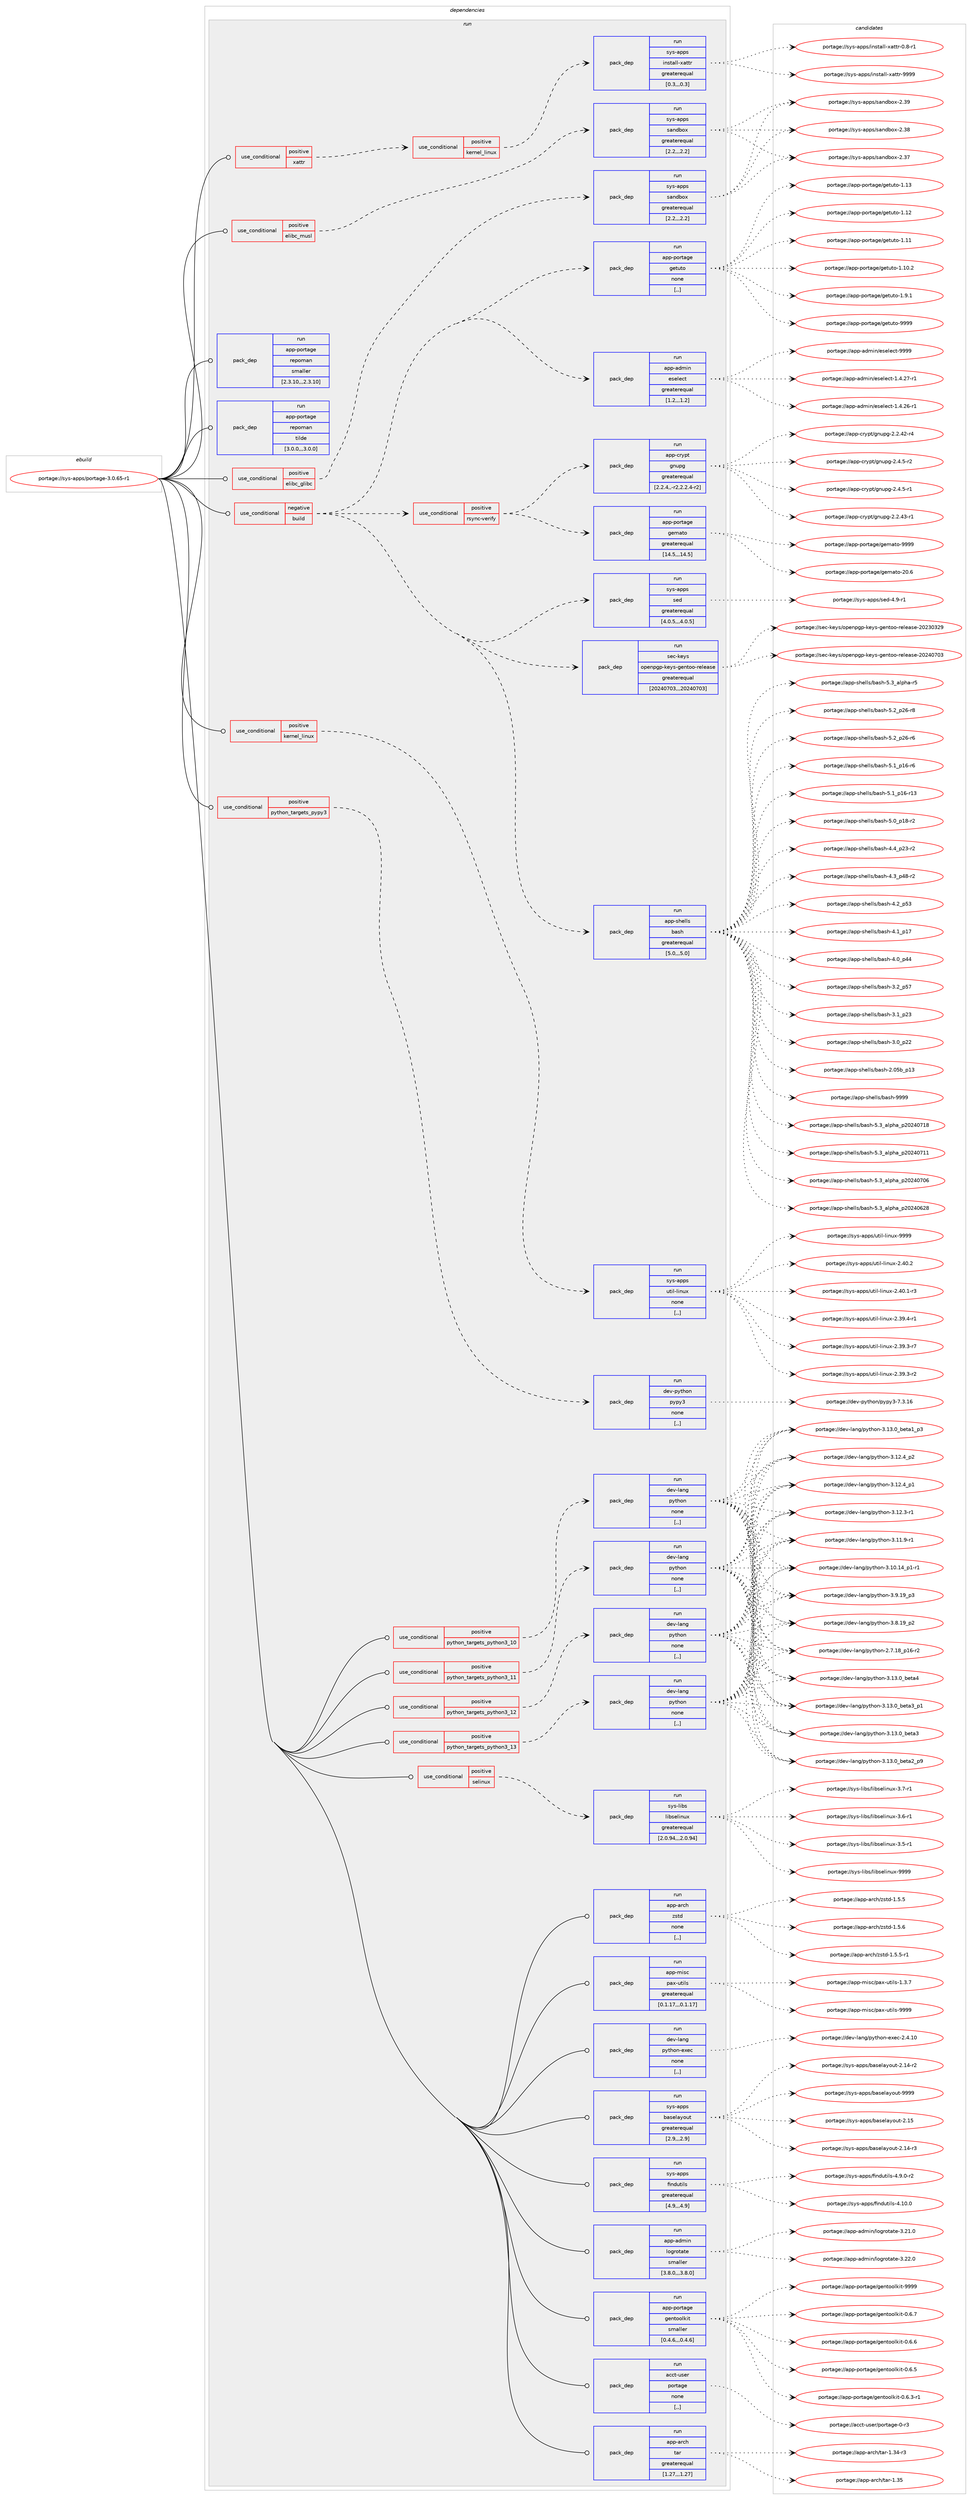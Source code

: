 digraph prolog {

# *************
# Graph options
# *************

newrank=true;
concentrate=true;
compound=true;
graph [rankdir=LR,fontname=Helvetica,fontsize=10,ranksep=1.5];#, ranksep=2.5, nodesep=0.2];
edge  [arrowhead=vee];
node  [fontname=Helvetica,fontsize=10];

# **********
# The ebuild
# **********

subgraph cluster_leftcol {
color=gray;
label=<<i>ebuild</i>>;
id [label="portage://sys-apps/portage-3.0.65-r1", color=red, width=4, href="../sys-apps/portage-3.0.65-r1.svg"];
}

# ****************
# The dependencies
# ****************

subgraph cluster_midcol {
color=gray;
label=<<i>dependencies</i>>;
subgraph cluster_compile {
fillcolor="#eeeeee";
style=filled;
label=<<i>compile</i>>;
}
subgraph cluster_compileandrun {
fillcolor="#eeeeee";
style=filled;
label=<<i>compile and run</i>>;
}
subgraph cluster_run {
fillcolor="#eeeeee";
style=filled;
label=<<i>run</i>>;
subgraph cond111971 {
dependency423068 [label=<<TABLE BORDER="0" CELLBORDER="1" CELLSPACING="0" CELLPADDING="4"><TR><TD ROWSPAN="3" CELLPADDING="10">use_conditional</TD></TR><TR><TD>negative</TD></TR><TR><TD>build</TD></TR></TABLE>>, shape=none, color=red];
subgraph pack308165 {
dependency423069 [label=<<TABLE BORDER="0" CELLBORDER="1" CELLSPACING="0" CELLPADDING="4" WIDTH="220"><TR><TD ROWSPAN="6" CELLPADDING="30">pack_dep</TD></TR><TR><TD WIDTH="110">run</TD></TR><TR><TD>app-admin</TD></TR><TR><TD>eselect</TD></TR><TR><TD>greaterequal</TD></TR><TR><TD>[1.2,,,1.2]</TD></TR></TABLE>>, shape=none, color=blue];
}
dependency423068:e -> dependency423069:w [weight=20,style="dashed",arrowhead="vee"];
subgraph pack308166 {
dependency423070 [label=<<TABLE BORDER="0" CELLBORDER="1" CELLSPACING="0" CELLPADDING="4" WIDTH="220"><TR><TD ROWSPAN="6" CELLPADDING="30">pack_dep</TD></TR><TR><TD WIDTH="110">run</TD></TR><TR><TD>app-portage</TD></TR><TR><TD>getuto</TD></TR><TR><TD>none</TD></TR><TR><TD>[,,]</TD></TR></TABLE>>, shape=none, color=blue];
}
dependency423068:e -> dependency423070:w [weight=20,style="dashed",arrowhead="vee"];
subgraph pack308167 {
dependency423071 [label=<<TABLE BORDER="0" CELLBORDER="1" CELLSPACING="0" CELLPADDING="4" WIDTH="220"><TR><TD ROWSPAN="6" CELLPADDING="30">pack_dep</TD></TR><TR><TD WIDTH="110">run</TD></TR><TR><TD>app-shells</TD></TR><TR><TD>bash</TD></TR><TR><TD>greaterequal</TD></TR><TR><TD>[5.0,,,5.0]</TD></TR></TABLE>>, shape=none, color=blue];
}
dependency423068:e -> dependency423071:w [weight=20,style="dashed",arrowhead="vee"];
subgraph pack308168 {
dependency423072 [label=<<TABLE BORDER="0" CELLBORDER="1" CELLSPACING="0" CELLPADDING="4" WIDTH="220"><TR><TD ROWSPAN="6" CELLPADDING="30">pack_dep</TD></TR><TR><TD WIDTH="110">run</TD></TR><TR><TD>sec-keys</TD></TR><TR><TD>openpgp-keys-gentoo-release</TD></TR><TR><TD>greaterequal</TD></TR><TR><TD>[20240703,,,20240703]</TD></TR></TABLE>>, shape=none, color=blue];
}
dependency423068:e -> dependency423072:w [weight=20,style="dashed",arrowhead="vee"];
subgraph pack308169 {
dependency423073 [label=<<TABLE BORDER="0" CELLBORDER="1" CELLSPACING="0" CELLPADDING="4" WIDTH="220"><TR><TD ROWSPAN="6" CELLPADDING="30">pack_dep</TD></TR><TR><TD WIDTH="110">run</TD></TR><TR><TD>sys-apps</TD></TR><TR><TD>sed</TD></TR><TR><TD>greaterequal</TD></TR><TR><TD>[4.0.5,,,4.0.5]</TD></TR></TABLE>>, shape=none, color=blue];
}
dependency423068:e -> dependency423073:w [weight=20,style="dashed",arrowhead="vee"];
subgraph cond111972 {
dependency423074 [label=<<TABLE BORDER="0" CELLBORDER="1" CELLSPACING="0" CELLPADDING="4"><TR><TD ROWSPAN="3" CELLPADDING="10">use_conditional</TD></TR><TR><TD>positive</TD></TR><TR><TD>rsync-verify</TD></TR></TABLE>>, shape=none, color=red];
subgraph pack308170 {
dependency423075 [label=<<TABLE BORDER="0" CELLBORDER="1" CELLSPACING="0" CELLPADDING="4" WIDTH="220"><TR><TD ROWSPAN="6" CELLPADDING="30">pack_dep</TD></TR><TR><TD WIDTH="110">run</TD></TR><TR><TD>app-crypt</TD></TR><TR><TD>gnupg</TD></TR><TR><TD>greaterequal</TD></TR><TR><TD>[2.2.4,,-r2,2.2.4-r2]</TD></TR></TABLE>>, shape=none, color=blue];
}
dependency423074:e -> dependency423075:w [weight=20,style="dashed",arrowhead="vee"];
subgraph pack308171 {
dependency423076 [label=<<TABLE BORDER="0" CELLBORDER="1" CELLSPACING="0" CELLPADDING="4" WIDTH="220"><TR><TD ROWSPAN="6" CELLPADDING="30">pack_dep</TD></TR><TR><TD WIDTH="110">run</TD></TR><TR><TD>app-portage</TD></TR><TR><TD>gemato</TD></TR><TR><TD>greaterequal</TD></TR><TR><TD>[14.5,,,14.5]</TD></TR></TABLE>>, shape=none, color=blue];
}
dependency423074:e -> dependency423076:w [weight=20,style="dashed",arrowhead="vee"];
}
dependency423068:e -> dependency423074:w [weight=20,style="dashed",arrowhead="vee"];
}
id:e -> dependency423068:w [weight=20,style="solid",arrowhead="odot"];
subgraph cond111973 {
dependency423077 [label=<<TABLE BORDER="0" CELLBORDER="1" CELLSPACING="0" CELLPADDING="4"><TR><TD ROWSPAN="3" CELLPADDING="10">use_conditional</TD></TR><TR><TD>positive</TD></TR><TR><TD>elibc_glibc</TD></TR></TABLE>>, shape=none, color=red];
subgraph pack308172 {
dependency423078 [label=<<TABLE BORDER="0" CELLBORDER="1" CELLSPACING="0" CELLPADDING="4" WIDTH="220"><TR><TD ROWSPAN="6" CELLPADDING="30">pack_dep</TD></TR><TR><TD WIDTH="110">run</TD></TR><TR><TD>sys-apps</TD></TR><TR><TD>sandbox</TD></TR><TR><TD>greaterequal</TD></TR><TR><TD>[2.2,,,2.2]</TD></TR></TABLE>>, shape=none, color=blue];
}
dependency423077:e -> dependency423078:w [weight=20,style="dashed",arrowhead="vee"];
}
id:e -> dependency423077:w [weight=20,style="solid",arrowhead="odot"];
subgraph cond111974 {
dependency423079 [label=<<TABLE BORDER="0" CELLBORDER="1" CELLSPACING="0" CELLPADDING="4"><TR><TD ROWSPAN="3" CELLPADDING="10">use_conditional</TD></TR><TR><TD>positive</TD></TR><TR><TD>elibc_musl</TD></TR></TABLE>>, shape=none, color=red];
subgraph pack308173 {
dependency423080 [label=<<TABLE BORDER="0" CELLBORDER="1" CELLSPACING="0" CELLPADDING="4" WIDTH="220"><TR><TD ROWSPAN="6" CELLPADDING="30">pack_dep</TD></TR><TR><TD WIDTH="110">run</TD></TR><TR><TD>sys-apps</TD></TR><TR><TD>sandbox</TD></TR><TR><TD>greaterequal</TD></TR><TR><TD>[2.2,,,2.2]</TD></TR></TABLE>>, shape=none, color=blue];
}
dependency423079:e -> dependency423080:w [weight=20,style="dashed",arrowhead="vee"];
}
id:e -> dependency423079:w [weight=20,style="solid",arrowhead="odot"];
subgraph cond111975 {
dependency423081 [label=<<TABLE BORDER="0" CELLBORDER="1" CELLSPACING="0" CELLPADDING="4"><TR><TD ROWSPAN="3" CELLPADDING="10">use_conditional</TD></TR><TR><TD>positive</TD></TR><TR><TD>kernel_linux</TD></TR></TABLE>>, shape=none, color=red];
subgraph pack308174 {
dependency423082 [label=<<TABLE BORDER="0" CELLBORDER="1" CELLSPACING="0" CELLPADDING="4" WIDTH="220"><TR><TD ROWSPAN="6" CELLPADDING="30">pack_dep</TD></TR><TR><TD WIDTH="110">run</TD></TR><TR><TD>sys-apps</TD></TR><TR><TD>util-linux</TD></TR><TR><TD>none</TD></TR><TR><TD>[,,]</TD></TR></TABLE>>, shape=none, color=blue];
}
dependency423081:e -> dependency423082:w [weight=20,style="dashed",arrowhead="vee"];
}
id:e -> dependency423081:w [weight=20,style="solid",arrowhead="odot"];
subgraph cond111976 {
dependency423083 [label=<<TABLE BORDER="0" CELLBORDER="1" CELLSPACING="0" CELLPADDING="4"><TR><TD ROWSPAN="3" CELLPADDING="10">use_conditional</TD></TR><TR><TD>positive</TD></TR><TR><TD>python_targets_pypy3</TD></TR></TABLE>>, shape=none, color=red];
subgraph pack308175 {
dependency423084 [label=<<TABLE BORDER="0" CELLBORDER="1" CELLSPACING="0" CELLPADDING="4" WIDTH="220"><TR><TD ROWSPAN="6" CELLPADDING="30">pack_dep</TD></TR><TR><TD WIDTH="110">run</TD></TR><TR><TD>dev-python</TD></TR><TR><TD>pypy3</TD></TR><TR><TD>none</TD></TR><TR><TD>[,,]</TD></TR></TABLE>>, shape=none, color=blue];
}
dependency423083:e -> dependency423084:w [weight=20,style="dashed",arrowhead="vee"];
}
id:e -> dependency423083:w [weight=20,style="solid",arrowhead="odot"];
subgraph cond111977 {
dependency423085 [label=<<TABLE BORDER="0" CELLBORDER="1" CELLSPACING="0" CELLPADDING="4"><TR><TD ROWSPAN="3" CELLPADDING="10">use_conditional</TD></TR><TR><TD>positive</TD></TR><TR><TD>python_targets_python3_10</TD></TR></TABLE>>, shape=none, color=red];
subgraph pack308176 {
dependency423086 [label=<<TABLE BORDER="0" CELLBORDER="1" CELLSPACING="0" CELLPADDING="4" WIDTH="220"><TR><TD ROWSPAN="6" CELLPADDING="30">pack_dep</TD></TR><TR><TD WIDTH="110">run</TD></TR><TR><TD>dev-lang</TD></TR><TR><TD>python</TD></TR><TR><TD>none</TD></TR><TR><TD>[,,]</TD></TR></TABLE>>, shape=none, color=blue];
}
dependency423085:e -> dependency423086:w [weight=20,style="dashed",arrowhead="vee"];
}
id:e -> dependency423085:w [weight=20,style="solid",arrowhead="odot"];
subgraph cond111978 {
dependency423087 [label=<<TABLE BORDER="0" CELLBORDER="1" CELLSPACING="0" CELLPADDING="4"><TR><TD ROWSPAN="3" CELLPADDING="10">use_conditional</TD></TR><TR><TD>positive</TD></TR><TR><TD>python_targets_python3_11</TD></TR></TABLE>>, shape=none, color=red];
subgraph pack308177 {
dependency423088 [label=<<TABLE BORDER="0" CELLBORDER="1" CELLSPACING="0" CELLPADDING="4" WIDTH="220"><TR><TD ROWSPAN="6" CELLPADDING="30">pack_dep</TD></TR><TR><TD WIDTH="110">run</TD></TR><TR><TD>dev-lang</TD></TR><TR><TD>python</TD></TR><TR><TD>none</TD></TR><TR><TD>[,,]</TD></TR></TABLE>>, shape=none, color=blue];
}
dependency423087:e -> dependency423088:w [weight=20,style="dashed",arrowhead="vee"];
}
id:e -> dependency423087:w [weight=20,style="solid",arrowhead="odot"];
subgraph cond111979 {
dependency423089 [label=<<TABLE BORDER="0" CELLBORDER="1" CELLSPACING="0" CELLPADDING="4"><TR><TD ROWSPAN="3" CELLPADDING="10">use_conditional</TD></TR><TR><TD>positive</TD></TR><TR><TD>python_targets_python3_12</TD></TR></TABLE>>, shape=none, color=red];
subgraph pack308178 {
dependency423090 [label=<<TABLE BORDER="0" CELLBORDER="1" CELLSPACING="0" CELLPADDING="4" WIDTH="220"><TR><TD ROWSPAN="6" CELLPADDING="30">pack_dep</TD></TR><TR><TD WIDTH="110">run</TD></TR><TR><TD>dev-lang</TD></TR><TR><TD>python</TD></TR><TR><TD>none</TD></TR><TR><TD>[,,]</TD></TR></TABLE>>, shape=none, color=blue];
}
dependency423089:e -> dependency423090:w [weight=20,style="dashed",arrowhead="vee"];
}
id:e -> dependency423089:w [weight=20,style="solid",arrowhead="odot"];
subgraph cond111980 {
dependency423091 [label=<<TABLE BORDER="0" CELLBORDER="1" CELLSPACING="0" CELLPADDING="4"><TR><TD ROWSPAN="3" CELLPADDING="10">use_conditional</TD></TR><TR><TD>positive</TD></TR><TR><TD>python_targets_python3_13</TD></TR></TABLE>>, shape=none, color=red];
subgraph pack308179 {
dependency423092 [label=<<TABLE BORDER="0" CELLBORDER="1" CELLSPACING="0" CELLPADDING="4" WIDTH="220"><TR><TD ROWSPAN="6" CELLPADDING="30">pack_dep</TD></TR><TR><TD WIDTH="110">run</TD></TR><TR><TD>dev-lang</TD></TR><TR><TD>python</TD></TR><TR><TD>none</TD></TR><TR><TD>[,,]</TD></TR></TABLE>>, shape=none, color=blue];
}
dependency423091:e -> dependency423092:w [weight=20,style="dashed",arrowhead="vee"];
}
id:e -> dependency423091:w [weight=20,style="solid",arrowhead="odot"];
subgraph cond111981 {
dependency423093 [label=<<TABLE BORDER="0" CELLBORDER="1" CELLSPACING="0" CELLPADDING="4"><TR><TD ROWSPAN="3" CELLPADDING="10">use_conditional</TD></TR><TR><TD>positive</TD></TR><TR><TD>selinux</TD></TR></TABLE>>, shape=none, color=red];
subgraph pack308180 {
dependency423094 [label=<<TABLE BORDER="0" CELLBORDER="1" CELLSPACING="0" CELLPADDING="4" WIDTH="220"><TR><TD ROWSPAN="6" CELLPADDING="30">pack_dep</TD></TR><TR><TD WIDTH="110">run</TD></TR><TR><TD>sys-libs</TD></TR><TR><TD>libselinux</TD></TR><TR><TD>greaterequal</TD></TR><TR><TD>[2.0.94,,,2.0.94]</TD></TR></TABLE>>, shape=none, color=blue];
}
dependency423093:e -> dependency423094:w [weight=20,style="dashed",arrowhead="vee"];
}
id:e -> dependency423093:w [weight=20,style="solid",arrowhead="odot"];
subgraph cond111982 {
dependency423095 [label=<<TABLE BORDER="0" CELLBORDER="1" CELLSPACING="0" CELLPADDING="4"><TR><TD ROWSPAN="3" CELLPADDING="10">use_conditional</TD></TR><TR><TD>positive</TD></TR><TR><TD>xattr</TD></TR></TABLE>>, shape=none, color=red];
subgraph cond111983 {
dependency423096 [label=<<TABLE BORDER="0" CELLBORDER="1" CELLSPACING="0" CELLPADDING="4"><TR><TD ROWSPAN="3" CELLPADDING="10">use_conditional</TD></TR><TR><TD>positive</TD></TR><TR><TD>kernel_linux</TD></TR></TABLE>>, shape=none, color=red];
subgraph pack308181 {
dependency423097 [label=<<TABLE BORDER="0" CELLBORDER="1" CELLSPACING="0" CELLPADDING="4" WIDTH="220"><TR><TD ROWSPAN="6" CELLPADDING="30">pack_dep</TD></TR><TR><TD WIDTH="110">run</TD></TR><TR><TD>sys-apps</TD></TR><TR><TD>install-xattr</TD></TR><TR><TD>greaterequal</TD></TR><TR><TD>[0.3,,,0.3]</TD></TR></TABLE>>, shape=none, color=blue];
}
dependency423096:e -> dependency423097:w [weight=20,style="dashed",arrowhead="vee"];
}
dependency423095:e -> dependency423096:w [weight=20,style="dashed",arrowhead="vee"];
}
id:e -> dependency423095:w [weight=20,style="solid",arrowhead="odot"];
subgraph pack308182 {
dependency423098 [label=<<TABLE BORDER="0" CELLBORDER="1" CELLSPACING="0" CELLPADDING="4" WIDTH="220"><TR><TD ROWSPAN="6" CELLPADDING="30">pack_dep</TD></TR><TR><TD WIDTH="110">run</TD></TR><TR><TD>acct-user</TD></TR><TR><TD>portage</TD></TR><TR><TD>none</TD></TR><TR><TD>[,,]</TD></TR></TABLE>>, shape=none, color=blue];
}
id:e -> dependency423098:w [weight=20,style="solid",arrowhead="odot"];
subgraph pack308183 {
dependency423099 [label=<<TABLE BORDER="0" CELLBORDER="1" CELLSPACING="0" CELLPADDING="4" WIDTH="220"><TR><TD ROWSPAN="6" CELLPADDING="30">pack_dep</TD></TR><TR><TD WIDTH="110">run</TD></TR><TR><TD>app-arch</TD></TR><TR><TD>tar</TD></TR><TR><TD>greaterequal</TD></TR><TR><TD>[1.27,,,1.27]</TD></TR></TABLE>>, shape=none, color=blue];
}
id:e -> dependency423099:w [weight=20,style="solid",arrowhead="odot"];
subgraph pack308184 {
dependency423100 [label=<<TABLE BORDER="0" CELLBORDER="1" CELLSPACING="0" CELLPADDING="4" WIDTH="220"><TR><TD ROWSPAN="6" CELLPADDING="30">pack_dep</TD></TR><TR><TD WIDTH="110">run</TD></TR><TR><TD>app-arch</TD></TR><TR><TD>zstd</TD></TR><TR><TD>none</TD></TR><TR><TD>[,,]</TD></TR></TABLE>>, shape=none, color=blue];
}
id:e -> dependency423100:w [weight=20,style="solid",arrowhead="odot"];
subgraph pack308185 {
dependency423101 [label=<<TABLE BORDER="0" CELLBORDER="1" CELLSPACING="0" CELLPADDING="4" WIDTH="220"><TR><TD ROWSPAN="6" CELLPADDING="30">pack_dep</TD></TR><TR><TD WIDTH="110">run</TD></TR><TR><TD>app-misc</TD></TR><TR><TD>pax-utils</TD></TR><TR><TD>greaterequal</TD></TR><TR><TD>[0.1.17,,,0.1.17]</TD></TR></TABLE>>, shape=none, color=blue];
}
id:e -> dependency423101:w [weight=20,style="solid",arrowhead="odot"];
subgraph pack308186 {
dependency423102 [label=<<TABLE BORDER="0" CELLBORDER="1" CELLSPACING="0" CELLPADDING="4" WIDTH="220"><TR><TD ROWSPAN="6" CELLPADDING="30">pack_dep</TD></TR><TR><TD WIDTH="110">run</TD></TR><TR><TD>dev-lang</TD></TR><TR><TD>python-exec</TD></TR><TR><TD>none</TD></TR><TR><TD>[,,]</TD></TR></TABLE>>, shape=none, color=blue];
}
id:e -> dependency423102:w [weight=20,style="solid",arrowhead="odot"];
subgraph pack308187 {
dependency423103 [label=<<TABLE BORDER="0" CELLBORDER="1" CELLSPACING="0" CELLPADDING="4" WIDTH="220"><TR><TD ROWSPAN="6" CELLPADDING="30">pack_dep</TD></TR><TR><TD WIDTH="110">run</TD></TR><TR><TD>sys-apps</TD></TR><TR><TD>baselayout</TD></TR><TR><TD>greaterequal</TD></TR><TR><TD>[2.9,,,2.9]</TD></TR></TABLE>>, shape=none, color=blue];
}
id:e -> dependency423103:w [weight=20,style="solid",arrowhead="odot"];
subgraph pack308188 {
dependency423104 [label=<<TABLE BORDER="0" CELLBORDER="1" CELLSPACING="0" CELLPADDING="4" WIDTH="220"><TR><TD ROWSPAN="6" CELLPADDING="30">pack_dep</TD></TR><TR><TD WIDTH="110">run</TD></TR><TR><TD>sys-apps</TD></TR><TR><TD>findutils</TD></TR><TR><TD>greaterequal</TD></TR><TR><TD>[4.9,,,4.9]</TD></TR></TABLE>>, shape=none, color=blue];
}
id:e -> dependency423104:w [weight=20,style="solid",arrowhead="odot"];
subgraph pack308189 {
dependency423105 [label=<<TABLE BORDER="0" CELLBORDER="1" CELLSPACING="0" CELLPADDING="4" WIDTH="220"><TR><TD ROWSPAN="6" CELLPADDING="30">pack_dep</TD></TR><TR><TD WIDTH="110">run</TD></TR><TR><TD>app-admin</TD></TR><TR><TD>logrotate</TD></TR><TR><TD>smaller</TD></TR><TR><TD>[3.8.0,,,3.8.0]</TD></TR></TABLE>>, shape=none, color=blue];
}
id:e -> dependency423105:w [weight=20,style="solid",arrowhead="odot"];
subgraph pack308190 {
dependency423106 [label=<<TABLE BORDER="0" CELLBORDER="1" CELLSPACING="0" CELLPADDING="4" WIDTH="220"><TR><TD ROWSPAN="6" CELLPADDING="30">pack_dep</TD></TR><TR><TD WIDTH="110">run</TD></TR><TR><TD>app-portage</TD></TR><TR><TD>gentoolkit</TD></TR><TR><TD>smaller</TD></TR><TR><TD>[0.4.6,,,0.4.6]</TD></TR></TABLE>>, shape=none, color=blue];
}
id:e -> dependency423106:w [weight=20,style="solid",arrowhead="odot"];
subgraph pack308191 {
dependency423107 [label=<<TABLE BORDER="0" CELLBORDER="1" CELLSPACING="0" CELLPADDING="4" WIDTH="220"><TR><TD ROWSPAN="6" CELLPADDING="30">pack_dep</TD></TR><TR><TD WIDTH="110">run</TD></TR><TR><TD>app-portage</TD></TR><TR><TD>repoman</TD></TR><TR><TD>smaller</TD></TR><TR><TD>[2.3.10,,,2.3.10]</TD></TR></TABLE>>, shape=none, color=blue];
}
id:e -> dependency423107:w [weight=20,style="solid",arrowhead="odot"];
subgraph pack308192 {
dependency423108 [label=<<TABLE BORDER="0" CELLBORDER="1" CELLSPACING="0" CELLPADDING="4" WIDTH="220"><TR><TD ROWSPAN="6" CELLPADDING="30">pack_dep</TD></TR><TR><TD WIDTH="110">run</TD></TR><TR><TD>app-portage</TD></TR><TR><TD>repoman</TD></TR><TR><TD>tilde</TD></TR><TR><TD>[3.0.0,,,3.0.0]</TD></TR></TABLE>>, shape=none, color=blue];
}
id:e -> dependency423108:w [weight=20,style="solid",arrowhead="odot"];
}
}

# **************
# The candidates
# **************

subgraph cluster_choices {
rank=same;
color=gray;
label=<<i>candidates</i>>;

subgraph choice308165 {
color=black;
nodesep=1;
choice97112112459710010910511047101115101108101991164557575757 [label="portage://app-admin/eselect-9999", color=red, width=4,href="../app-admin/eselect-9999.svg"];
choice9711211245971001091051104710111510110810199116454946524650554511449 [label="portage://app-admin/eselect-1.4.27-r1", color=red, width=4,href="../app-admin/eselect-1.4.27-r1.svg"];
choice9711211245971001091051104710111510110810199116454946524650544511449 [label="portage://app-admin/eselect-1.4.26-r1", color=red, width=4,href="../app-admin/eselect-1.4.26-r1.svg"];
dependency423069:e -> choice97112112459710010910511047101115101108101991164557575757:w [style=dotted,weight="100"];
dependency423069:e -> choice9711211245971001091051104710111510110810199116454946524650554511449:w [style=dotted,weight="100"];
dependency423069:e -> choice9711211245971001091051104710111510110810199116454946524650544511449:w [style=dotted,weight="100"];
}
subgraph choice308166 {
color=black;
nodesep=1;
choice971121124511211111411697103101471031011161171161114557575757 [label="portage://app-portage/getuto-9999", color=red, width=4,href="../app-portage/getuto-9999.svg"];
choice971121124511211111411697103101471031011161171161114549464951 [label="portage://app-portage/getuto-1.13", color=red, width=4,href="../app-portage/getuto-1.13.svg"];
choice971121124511211111411697103101471031011161171161114549464950 [label="portage://app-portage/getuto-1.12", color=red, width=4,href="../app-portage/getuto-1.12.svg"];
choice971121124511211111411697103101471031011161171161114549464949 [label="portage://app-portage/getuto-1.11", color=red, width=4,href="../app-portage/getuto-1.11.svg"];
choice9711211245112111114116971031014710310111611711611145494649484650 [label="portage://app-portage/getuto-1.10.2", color=red, width=4,href="../app-portage/getuto-1.10.2.svg"];
choice97112112451121111141169710310147103101116117116111454946574649 [label="portage://app-portage/getuto-1.9.1", color=red, width=4,href="../app-portage/getuto-1.9.1.svg"];
dependency423070:e -> choice971121124511211111411697103101471031011161171161114557575757:w [style=dotted,weight="100"];
dependency423070:e -> choice971121124511211111411697103101471031011161171161114549464951:w [style=dotted,weight="100"];
dependency423070:e -> choice971121124511211111411697103101471031011161171161114549464950:w [style=dotted,weight="100"];
dependency423070:e -> choice971121124511211111411697103101471031011161171161114549464949:w [style=dotted,weight="100"];
dependency423070:e -> choice9711211245112111114116971031014710310111611711611145494649484650:w [style=dotted,weight="100"];
dependency423070:e -> choice97112112451121111141169710310147103101116117116111454946574649:w [style=dotted,weight="100"];
}
subgraph choice308167 {
color=black;
nodesep=1;
choice97112112451151041011081081154798971151044557575757 [label="portage://app-shells/bash-9999", color=red, width=4,href="../app-shells/bash-9999.svg"];
choice971121124511510410110810811547989711510445534651959710811210497951125048505248554956 [label="portage://app-shells/bash-5.3_alpha_p20240718", color=red, width=4,href="../app-shells/bash-5.3_alpha_p20240718.svg"];
choice971121124511510410110810811547989711510445534651959710811210497951125048505248554949 [label="portage://app-shells/bash-5.3_alpha_p20240711", color=red, width=4,href="../app-shells/bash-5.3_alpha_p20240711.svg"];
choice971121124511510410110810811547989711510445534651959710811210497951125048505248554854 [label="portage://app-shells/bash-5.3_alpha_p20240706", color=red, width=4,href="../app-shells/bash-5.3_alpha_p20240706.svg"];
choice971121124511510410110810811547989711510445534651959710811210497951125048505248545056 [label="portage://app-shells/bash-5.3_alpha_p20240628", color=red, width=4,href="../app-shells/bash-5.3_alpha_p20240628.svg"];
choice9711211245115104101108108115479897115104455346519597108112104974511453 [label="portage://app-shells/bash-5.3_alpha-r5", color=red, width=4,href="../app-shells/bash-5.3_alpha-r5.svg"];
choice9711211245115104101108108115479897115104455346509511250544511456 [label="portage://app-shells/bash-5.2_p26-r8", color=red, width=4,href="../app-shells/bash-5.2_p26-r8.svg"];
choice9711211245115104101108108115479897115104455346509511250544511454 [label="portage://app-shells/bash-5.2_p26-r6", color=red, width=4,href="../app-shells/bash-5.2_p26-r6.svg"];
choice9711211245115104101108108115479897115104455346499511249544511454 [label="portage://app-shells/bash-5.1_p16-r6", color=red, width=4,href="../app-shells/bash-5.1_p16-r6.svg"];
choice971121124511510410110810811547989711510445534649951124954451144951 [label="portage://app-shells/bash-5.1_p16-r13", color=red, width=4,href="../app-shells/bash-5.1_p16-r13.svg"];
choice9711211245115104101108108115479897115104455346489511249564511450 [label="portage://app-shells/bash-5.0_p18-r2", color=red, width=4,href="../app-shells/bash-5.0_p18-r2.svg"];
choice9711211245115104101108108115479897115104455246529511250514511450 [label="portage://app-shells/bash-4.4_p23-r2", color=red, width=4,href="../app-shells/bash-4.4_p23-r2.svg"];
choice9711211245115104101108108115479897115104455246519511252564511450 [label="portage://app-shells/bash-4.3_p48-r2", color=red, width=4,href="../app-shells/bash-4.3_p48-r2.svg"];
choice971121124511510410110810811547989711510445524650951125351 [label="portage://app-shells/bash-4.2_p53", color=red, width=4,href="../app-shells/bash-4.2_p53.svg"];
choice971121124511510410110810811547989711510445524649951124955 [label="portage://app-shells/bash-4.1_p17", color=red, width=4,href="../app-shells/bash-4.1_p17.svg"];
choice971121124511510410110810811547989711510445524648951125252 [label="portage://app-shells/bash-4.0_p44", color=red, width=4,href="../app-shells/bash-4.0_p44.svg"];
choice971121124511510410110810811547989711510445514650951125355 [label="portage://app-shells/bash-3.2_p57", color=red, width=4,href="../app-shells/bash-3.2_p57.svg"];
choice971121124511510410110810811547989711510445514649951125051 [label="portage://app-shells/bash-3.1_p23", color=red, width=4,href="../app-shells/bash-3.1_p23.svg"];
choice971121124511510410110810811547989711510445514648951125050 [label="portage://app-shells/bash-3.0_p22", color=red, width=4,href="../app-shells/bash-3.0_p22.svg"];
choice9711211245115104101108108115479897115104455046485398951124951 [label="portage://app-shells/bash-2.05b_p13", color=red, width=4,href="../app-shells/bash-2.05b_p13.svg"];
dependency423071:e -> choice97112112451151041011081081154798971151044557575757:w [style=dotted,weight="100"];
dependency423071:e -> choice971121124511510410110810811547989711510445534651959710811210497951125048505248554956:w [style=dotted,weight="100"];
dependency423071:e -> choice971121124511510410110810811547989711510445534651959710811210497951125048505248554949:w [style=dotted,weight="100"];
dependency423071:e -> choice971121124511510410110810811547989711510445534651959710811210497951125048505248554854:w [style=dotted,weight="100"];
dependency423071:e -> choice971121124511510410110810811547989711510445534651959710811210497951125048505248545056:w [style=dotted,weight="100"];
dependency423071:e -> choice9711211245115104101108108115479897115104455346519597108112104974511453:w [style=dotted,weight="100"];
dependency423071:e -> choice9711211245115104101108108115479897115104455346509511250544511456:w [style=dotted,weight="100"];
dependency423071:e -> choice9711211245115104101108108115479897115104455346509511250544511454:w [style=dotted,weight="100"];
dependency423071:e -> choice9711211245115104101108108115479897115104455346499511249544511454:w [style=dotted,weight="100"];
dependency423071:e -> choice971121124511510410110810811547989711510445534649951124954451144951:w [style=dotted,weight="100"];
dependency423071:e -> choice9711211245115104101108108115479897115104455346489511249564511450:w [style=dotted,weight="100"];
dependency423071:e -> choice9711211245115104101108108115479897115104455246529511250514511450:w [style=dotted,weight="100"];
dependency423071:e -> choice9711211245115104101108108115479897115104455246519511252564511450:w [style=dotted,weight="100"];
dependency423071:e -> choice971121124511510410110810811547989711510445524650951125351:w [style=dotted,weight="100"];
dependency423071:e -> choice971121124511510410110810811547989711510445524649951124955:w [style=dotted,weight="100"];
dependency423071:e -> choice971121124511510410110810811547989711510445524648951125252:w [style=dotted,weight="100"];
dependency423071:e -> choice971121124511510410110810811547989711510445514650951125355:w [style=dotted,weight="100"];
dependency423071:e -> choice971121124511510410110810811547989711510445514649951125051:w [style=dotted,weight="100"];
dependency423071:e -> choice971121124511510410110810811547989711510445514648951125050:w [style=dotted,weight="100"];
dependency423071:e -> choice9711211245115104101108108115479897115104455046485398951124951:w [style=dotted,weight="100"];
}
subgraph choice308168 {
color=black;
nodesep=1;
choice11510199451071011211154711111210111011210311245107101121115451031011101161111114511410110810197115101455048505248554851 [label="portage://sec-keys/openpgp-keys-gentoo-release-20240703", color=red, width=4,href="../sec-keys/openpgp-keys-gentoo-release-20240703.svg"];
choice11510199451071011211154711111210111011210311245107101121115451031011101161111114511410110810197115101455048505148515057 [label="portage://sec-keys/openpgp-keys-gentoo-release-20230329", color=red, width=4,href="../sec-keys/openpgp-keys-gentoo-release-20230329.svg"];
dependency423072:e -> choice11510199451071011211154711111210111011210311245107101121115451031011101161111114511410110810197115101455048505248554851:w [style=dotted,weight="100"];
dependency423072:e -> choice11510199451071011211154711111210111011210311245107101121115451031011101161111114511410110810197115101455048505148515057:w [style=dotted,weight="100"];
}
subgraph choice308169 {
color=black;
nodesep=1;
choice115121115459711211211547115101100455246574511449 [label="portage://sys-apps/sed-4.9-r1", color=red, width=4,href="../sys-apps/sed-4.9-r1.svg"];
dependency423073:e -> choice115121115459711211211547115101100455246574511449:w [style=dotted,weight="100"];
}
subgraph choice308170 {
color=black;
nodesep=1;
choice971121124599114121112116471031101171121034550465246534511450 [label="portage://app-crypt/gnupg-2.4.5-r2", color=red, width=4,href="../app-crypt/gnupg-2.4.5-r2.svg"];
choice971121124599114121112116471031101171121034550465246534511449 [label="portage://app-crypt/gnupg-2.4.5-r1", color=red, width=4,href="../app-crypt/gnupg-2.4.5-r1.svg"];
choice97112112459911412111211647103110117112103455046504652514511449 [label="portage://app-crypt/gnupg-2.2.43-r1", color=red, width=4,href="../app-crypt/gnupg-2.2.43-r1.svg"];
choice97112112459911412111211647103110117112103455046504652504511452 [label="portage://app-crypt/gnupg-2.2.42-r4", color=red, width=4,href="../app-crypt/gnupg-2.2.42-r4.svg"];
dependency423075:e -> choice971121124599114121112116471031101171121034550465246534511450:w [style=dotted,weight="100"];
dependency423075:e -> choice971121124599114121112116471031101171121034550465246534511449:w [style=dotted,weight="100"];
dependency423075:e -> choice97112112459911412111211647103110117112103455046504652514511449:w [style=dotted,weight="100"];
dependency423075:e -> choice97112112459911412111211647103110117112103455046504652504511452:w [style=dotted,weight="100"];
}
subgraph choice308171 {
color=black;
nodesep=1;
choice97112112451121111141169710310147103101109971161114557575757 [label="portage://app-portage/gemato-9999", color=red, width=4,href="../app-portage/gemato-9999.svg"];
choice97112112451121111141169710310147103101109971161114550484654 [label="portage://app-portage/gemato-20.6", color=red, width=4,href="../app-portage/gemato-20.6.svg"];
dependency423076:e -> choice97112112451121111141169710310147103101109971161114557575757:w [style=dotted,weight="100"];
dependency423076:e -> choice97112112451121111141169710310147103101109971161114550484654:w [style=dotted,weight="100"];
}
subgraph choice308172 {
color=black;
nodesep=1;
choice11512111545971121121154711597110100981111204550465157 [label="portage://sys-apps/sandbox-2.39", color=red, width=4,href="../sys-apps/sandbox-2.39.svg"];
choice11512111545971121121154711597110100981111204550465156 [label="portage://sys-apps/sandbox-2.38", color=red, width=4,href="../sys-apps/sandbox-2.38.svg"];
choice11512111545971121121154711597110100981111204550465155 [label="portage://sys-apps/sandbox-2.37", color=red, width=4,href="../sys-apps/sandbox-2.37.svg"];
dependency423078:e -> choice11512111545971121121154711597110100981111204550465157:w [style=dotted,weight="100"];
dependency423078:e -> choice11512111545971121121154711597110100981111204550465156:w [style=dotted,weight="100"];
dependency423078:e -> choice11512111545971121121154711597110100981111204550465155:w [style=dotted,weight="100"];
}
subgraph choice308173 {
color=black;
nodesep=1;
choice11512111545971121121154711597110100981111204550465157 [label="portage://sys-apps/sandbox-2.39", color=red, width=4,href="../sys-apps/sandbox-2.39.svg"];
choice11512111545971121121154711597110100981111204550465156 [label="portage://sys-apps/sandbox-2.38", color=red, width=4,href="../sys-apps/sandbox-2.38.svg"];
choice11512111545971121121154711597110100981111204550465155 [label="portage://sys-apps/sandbox-2.37", color=red, width=4,href="../sys-apps/sandbox-2.37.svg"];
dependency423080:e -> choice11512111545971121121154711597110100981111204550465157:w [style=dotted,weight="100"];
dependency423080:e -> choice11512111545971121121154711597110100981111204550465156:w [style=dotted,weight="100"];
dependency423080:e -> choice11512111545971121121154711597110100981111204550465155:w [style=dotted,weight="100"];
}
subgraph choice308174 {
color=black;
nodesep=1;
choice115121115459711211211547117116105108451081051101171204557575757 [label="portage://sys-apps/util-linux-9999", color=red, width=4,href="../sys-apps/util-linux-9999.svg"];
choice1151211154597112112115471171161051084510810511011712045504652484650 [label="portage://sys-apps/util-linux-2.40.2", color=red, width=4,href="../sys-apps/util-linux-2.40.2.svg"];
choice11512111545971121121154711711610510845108105110117120455046524846494511451 [label="portage://sys-apps/util-linux-2.40.1-r3", color=red, width=4,href="../sys-apps/util-linux-2.40.1-r3.svg"];
choice11512111545971121121154711711610510845108105110117120455046515746524511449 [label="portage://sys-apps/util-linux-2.39.4-r1", color=red, width=4,href="../sys-apps/util-linux-2.39.4-r1.svg"];
choice11512111545971121121154711711610510845108105110117120455046515746514511455 [label="portage://sys-apps/util-linux-2.39.3-r7", color=red, width=4,href="../sys-apps/util-linux-2.39.3-r7.svg"];
choice11512111545971121121154711711610510845108105110117120455046515746514511450 [label="portage://sys-apps/util-linux-2.39.3-r2", color=red, width=4,href="../sys-apps/util-linux-2.39.3-r2.svg"];
dependency423082:e -> choice115121115459711211211547117116105108451081051101171204557575757:w [style=dotted,weight="100"];
dependency423082:e -> choice1151211154597112112115471171161051084510810511011712045504652484650:w [style=dotted,weight="100"];
dependency423082:e -> choice11512111545971121121154711711610510845108105110117120455046524846494511451:w [style=dotted,weight="100"];
dependency423082:e -> choice11512111545971121121154711711610510845108105110117120455046515746524511449:w [style=dotted,weight="100"];
dependency423082:e -> choice11512111545971121121154711711610510845108105110117120455046515746514511455:w [style=dotted,weight="100"];
dependency423082:e -> choice11512111545971121121154711711610510845108105110117120455046515746514511450:w [style=dotted,weight="100"];
}
subgraph choice308175 {
color=black;
nodesep=1;
choice10010111845112121116104111110471121211121215145554651464954 [label="portage://dev-python/pypy3-7.3.16", color=red, width=4,href="../dev-python/pypy3-7.3.16.svg"];
dependency423084:e -> choice10010111845112121116104111110471121211121215145554651464954:w [style=dotted,weight="100"];
}
subgraph choice308176 {
color=black;
nodesep=1;
choice1001011184510897110103471121211161041111104551464951464895981011169752 [label="portage://dev-lang/python-3.13.0_beta4", color=red, width=4,href="../dev-lang/python-3.13.0_beta4.svg"];
choice10010111845108971101034711212111610411111045514649514648959810111697519511249 [label="portage://dev-lang/python-3.13.0_beta3_p1", color=red, width=4,href="../dev-lang/python-3.13.0_beta3_p1.svg"];
choice1001011184510897110103471121211161041111104551464951464895981011169751 [label="portage://dev-lang/python-3.13.0_beta3", color=red, width=4,href="../dev-lang/python-3.13.0_beta3.svg"];
choice10010111845108971101034711212111610411111045514649514648959810111697509511257 [label="portage://dev-lang/python-3.13.0_beta2_p9", color=red, width=4,href="../dev-lang/python-3.13.0_beta2_p9.svg"];
choice10010111845108971101034711212111610411111045514649514648959810111697499511251 [label="portage://dev-lang/python-3.13.0_beta1_p3", color=red, width=4,href="../dev-lang/python-3.13.0_beta1_p3.svg"];
choice100101118451089711010347112121116104111110455146495046529511250 [label="portage://dev-lang/python-3.12.4_p2", color=red, width=4,href="../dev-lang/python-3.12.4_p2.svg"];
choice100101118451089711010347112121116104111110455146495046529511249 [label="portage://dev-lang/python-3.12.4_p1", color=red, width=4,href="../dev-lang/python-3.12.4_p1.svg"];
choice100101118451089711010347112121116104111110455146495046514511449 [label="portage://dev-lang/python-3.12.3-r1", color=red, width=4,href="../dev-lang/python-3.12.3-r1.svg"];
choice100101118451089711010347112121116104111110455146494946574511449 [label="portage://dev-lang/python-3.11.9-r1", color=red, width=4,href="../dev-lang/python-3.11.9-r1.svg"];
choice100101118451089711010347112121116104111110455146494846495295112494511449 [label="portage://dev-lang/python-3.10.14_p1-r1", color=red, width=4,href="../dev-lang/python-3.10.14_p1-r1.svg"];
choice100101118451089711010347112121116104111110455146574649579511251 [label="portage://dev-lang/python-3.9.19_p3", color=red, width=4,href="../dev-lang/python-3.9.19_p3.svg"];
choice100101118451089711010347112121116104111110455146564649579511250 [label="portage://dev-lang/python-3.8.19_p2", color=red, width=4,href="../dev-lang/python-3.8.19_p2.svg"];
choice100101118451089711010347112121116104111110455046554649569511249544511450 [label="portage://dev-lang/python-2.7.18_p16-r2", color=red, width=4,href="../dev-lang/python-2.7.18_p16-r2.svg"];
dependency423086:e -> choice1001011184510897110103471121211161041111104551464951464895981011169752:w [style=dotted,weight="100"];
dependency423086:e -> choice10010111845108971101034711212111610411111045514649514648959810111697519511249:w [style=dotted,weight="100"];
dependency423086:e -> choice1001011184510897110103471121211161041111104551464951464895981011169751:w [style=dotted,weight="100"];
dependency423086:e -> choice10010111845108971101034711212111610411111045514649514648959810111697509511257:w [style=dotted,weight="100"];
dependency423086:e -> choice10010111845108971101034711212111610411111045514649514648959810111697499511251:w [style=dotted,weight="100"];
dependency423086:e -> choice100101118451089711010347112121116104111110455146495046529511250:w [style=dotted,weight="100"];
dependency423086:e -> choice100101118451089711010347112121116104111110455146495046529511249:w [style=dotted,weight="100"];
dependency423086:e -> choice100101118451089711010347112121116104111110455146495046514511449:w [style=dotted,weight="100"];
dependency423086:e -> choice100101118451089711010347112121116104111110455146494946574511449:w [style=dotted,weight="100"];
dependency423086:e -> choice100101118451089711010347112121116104111110455146494846495295112494511449:w [style=dotted,weight="100"];
dependency423086:e -> choice100101118451089711010347112121116104111110455146574649579511251:w [style=dotted,weight="100"];
dependency423086:e -> choice100101118451089711010347112121116104111110455146564649579511250:w [style=dotted,weight="100"];
dependency423086:e -> choice100101118451089711010347112121116104111110455046554649569511249544511450:w [style=dotted,weight="100"];
}
subgraph choice308177 {
color=black;
nodesep=1;
choice1001011184510897110103471121211161041111104551464951464895981011169752 [label="portage://dev-lang/python-3.13.0_beta4", color=red, width=4,href="../dev-lang/python-3.13.0_beta4.svg"];
choice10010111845108971101034711212111610411111045514649514648959810111697519511249 [label="portage://dev-lang/python-3.13.0_beta3_p1", color=red, width=4,href="../dev-lang/python-3.13.0_beta3_p1.svg"];
choice1001011184510897110103471121211161041111104551464951464895981011169751 [label="portage://dev-lang/python-3.13.0_beta3", color=red, width=4,href="../dev-lang/python-3.13.0_beta3.svg"];
choice10010111845108971101034711212111610411111045514649514648959810111697509511257 [label="portage://dev-lang/python-3.13.0_beta2_p9", color=red, width=4,href="../dev-lang/python-3.13.0_beta2_p9.svg"];
choice10010111845108971101034711212111610411111045514649514648959810111697499511251 [label="portage://dev-lang/python-3.13.0_beta1_p3", color=red, width=4,href="../dev-lang/python-3.13.0_beta1_p3.svg"];
choice100101118451089711010347112121116104111110455146495046529511250 [label="portage://dev-lang/python-3.12.4_p2", color=red, width=4,href="../dev-lang/python-3.12.4_p2.svg"];
choice100101118451089711010347112121116104111110455146495046529511249 [label="portage://dev-lang/python-3.12.4_p1", color=red, width=4,href="../dev-lang/python-3.12.4_p1.svg"];
choice100101118451089711010347112121116104111110455146495046514511449 [label="portage://dev-lang/python-3.12.3-r1", color=red, width=4,href="../dev-lang/python-3.12.3-r1.svg"];
choice100101118451089711010347112121116104111110455146494946574511449 [label="portage://dev-lang/python-3.11.9-r1", color=red, width=4,href="../dev-lang/python-3.11.9-r1.svg"];
choice100101118451089711010347112121116104111110455146494846495295112494511449 [label="portage://dev-lang/python-3.10.14_p1-r1", color=red, width=4,href="../dev-lang/python-3.10.14_p1-r1.svg"];
choice100101118451089711010347112121116104111110455146574649579511251 [label="portage://dev-lang/python-3.9.19_p3", color=red, width=4,href="../dev-lang/python-3.9.19_p3.svg"];
choice100101118451089711010347112121116104111110455146564649579511250 [label="portage://dev-lang/python-3.8.19_p2", color=red, width=4,href="../dev-lang/python-3.8.19_p2.svg"];
choice100101118451089711010347112121116104111110455046554649569511249544511450 [label="portage://dev-lang/python-2.7.18_p16-r2", color=red, width=4,href="../dev-lang/python-2.7.18_p16-r2.svg"];
dependency423088:e -> choice1001011184510897110103471121211161041111104551464951464895981011169752:w [style=dotted,weight="100"];
dependency423088:e -> choice10010111845108971101034711212111610411111045514649514648959810111697519511249:w [style=dotted,weight="100"];
dependency423088:e -> choice1001011184510897110103471121211161041111104551464951464895981011169751:w [style=dotted,weight="100"];
dependency423088:e -> choice10010111845108971101034711212111610411111045514649514648959810111697509511257:w [style=dotted,weight="100"];
dependency423088:e -> choice10010111845108971101034711212111610411111045514649514648959810111697499511251:w [style=dotted,weight="100"];
dependency423088:e -> choice100101118451089711010347112121116104111110455146495046529511250:w [style=dotted,weight="100"];
dependency423088:e -> choice100101118451089711010347112121116104111110455146495046529511249:w [style=dotted,weight="100"];
dependency423088:e -> choice100101118451089711010347112121116104111110455146495046514511449:w [style=dotted,weight="100"];
dependency423088:e -> choice100101118451089711010347112121116104111110455146494946574511449:w [style=dotted,weight="100"];
dependency423088:e -> choice100101118451089711010347112121116104111110455146494846495295112494511449:w [style=dotted,weight="100"];
dependency423088:e -> choice100101118451089711010347112121116104111110455146574649579511251:w [style=dotted,weight="100"];
dependency423088:e -> choice100101118451089711010347112121116104111110455146564649579511250:w [style=dotted,weight="100"];
dependency423088:e -> choice100101118451089711010347112121116104111110455046554649569511249544511450:w [style=dotted,weight="100"];
}
subgraph choice308178 {
color=black;
nodesep=1;
choice1001011184510897110103471121211161041111104551464951464895981011169752 [label="portage://dev-lang/python-3.13.0_beta4", color=red, width=4,href="../dev-lang/python-3.13.0_beta4.svg"];
choice10010111845108971101034711212111610411111045514649514648959810111697519511249 [label="portage://dev-lang/python-3.13.0_beta3_p1", color=red, width=4,href="../dev-lang/python-3.13.0_beta3_p1.svg"];
choice1001011184510897110103471121211161041111104551464951464895981011169751 [label="portage://dev-lang/python-3.13.0_beta3", color=red, width=4,href="../dev-lang/python-3.13.0_beta3.svg"];
choice10010111845108971101034711212111610411111045514649514648959810111697509511257 [label="portage://dev-lang/python-3.13.0_beta2_p9", color=red, width=4,href="../dev-lang/python-3.13.0_beta2_p9.svg"];
choice10010111845108971101034711212111610411111045514649514648959810111697499511251 [label="portage://dev-lang/python-3.13.0_beta1_p3", color=red, width=4,href="../dev-lang/python-3.13.0_beta1_p3.svg"];
choice100101118451089711010347112121116104111110455146495046529511250 [label="portage://dev-lang/python-3.12.4_p2", color=red, width=4,href="../dev-lang/python-3.12.4_p2.svg"];
choice100101118451089711010347112121116104111110455146495046529511249 [label="portage://dev-lang/python-3.12.4_p1", color=red, width=4,href="../dev-lang/python-3.12.4_p1.svg"];
choice100101118451089711010347112121116104111110455146495046514511449 [label="portage://dev-lang/python-3.12.3-r1", color=red, width=4,href="../dev-lang/python-3.12.3-r1.svg"];
choice100101118451089711010347112121116104111110455146494946574511449 [label="portage://dev-lang/python-3.11.9-r1", color=red, width=4,href="../dev-lang/python-3.11.9-r1.svg"];
choice100101118451089711010347112121116104111110455146494846495295112494511449 [label="portage://dev-lang/python-3.10.14_p1-r1", color=red, width=4,href="../dev-lang/python-3.10.14_p1-r1.svg"];
choice100101118451089711010347112121116104111110455146574649579511251 [label="portage://dev-lang/python-3.9.19_p3", color=red, width=4,href="../dev-lang/python-3.9.19_p3.svg"];
choice100101118451089711010347112121116104111110455146564649579511250 [label="portage://dev-lang/python-3.8.19_p2", color=red, width=4,href="../dev-lang/python-3.8.19_p2.svg"];
choice100101118451089711010347112121116104111110455046554649569511249544511450 [label="portage://dev-lang/python-2.7.18_p16-r2", color=red, width=4,href="../dev-lang/python-2.7.18_p16-r2.svg"];
dependency423090:e -> choice1001011184510897110103471121211161041111104551464951464895981011169752:w [style=dotted,weight="100"];
dependency423090:e -> choice10010111845108971101034711212111610411111045514649514648959810111697519511249:w [style=dotted,weight="100"];
dependency423090:e -> choice1001011184510897110103471121211161041111104551464951464895981011169751:w [style=dotted,weight="100"];
dependency423090:e -> choice10010111845108971101034711212111610411111045514649514648959810111697509511257:w [style=dotted,weight="100"];
dependency423090:e -> choice10010111845108971101034711212111610411111045514649514648959810111697499511251:w [style=dotted,weight="100"];
dependency423090:e -> choice100101118451089711010347112121116104111110455146495046529511250:w [style=dotted,weight="100"];
dependency423090:e -> choice100101118451089711010347112121116104111110455146495046529511249:w [style=dotted,weight="100"];
dependency423090:e -> choice100101118451089711010347112121116104111110455146495046514511449:w [style=dotted,weight="100"];
dependency423090:e -> choice100101118451089711010347112121116104111110455146494946574511449:w [style=dotted,weight="100"];
dependency423090:e -> choice100101118451089711010347112121116104111110455146494846495295112494511449:w [style=dotted,weight="100"];
dependency423090:e -> choice100101118451089711010347112121116104111110455146574649579511251:w [style=dotted,weight="100"];
dependency423090:e -> choice100101118451089711010347112121116104111110455146564649579511250:w [style=dotted,weight="100"];
dependency423090:e -> choice100101118451089711010347112121116104111110455046554649569511249544511450:w [style=dotted,weight="100"];
}
subgraph choice308179 {
color=black;
nodesep=1;
choice1001011184510897110103471121211161041111104551464951464895981011169752 [label="portage://dev-lang/python-3.13.0_beta4", color=red, width=4,href="../dev-lang/python-3.13.0_beta4.svg"];
choice10010111845108971101034711212111610411111045514649514648959810111697519511249 [label="portage://dev-lang/python-3.13.0_beta3_p1", color=red, width=4,href="../dev-lang/python-3.13.0_beta3_p1.svg"];
choice1001011184510897110103471121211161041111104551464951464895981011169751 [label="portage://dev-lang/python-3.13.0_beta3", color=red, width=4,href="../dev-lang/python-3.13.0_beta3.svg"];
choice10010111845108971101034711212111610411111045514649514648959810111697509511257 [label="portage://dev-lang/python-3.13.0_beta2_p9", color=red, width=4,href="../dev-lang/python-3.13.0_beta2_p9.svg"];
choice10010111845108971101034711212111610411111045514649514648959810111697499511251 [label="portage://dev-lang/python-3.13.0_beta1_p3", color=red, width=4,href="../dev-lang/python-3.13.0_beta1_p3.svg"];
choice100101118451089711010347112121116104111110455146495046529511250 [label="portage://dev-lang/python-3.12.4_p2", color=red, width=4,href="../dev-lang/python-3.12.4_p2.svg"];
choice100101118451089711010347112121116104111110455146495046529511249 [label="portage://dev-lang/python-3.12.4_p1", color=red, width=4,href="../dev-lang/python-3.12.4_p1.svg"];
choice100101118451089711010347112121116104111110455146495046514511449 [label="portage://dev-lang/python-3.12.3-r1", color=red, width=4,href="../dev-lang/python-3.12.3-r1.svg"];
choice100101118451089711010347112121116104111110455146494946574511449 [label="portage://dev-lang/python-3.11.9-r1", color=red, width=4,href="../dev-lang/python-3.11.9-r1.svg"];
choice100101118451089711010347112121116104111110455146494846495295112494511449 [label="portage://dev-lang/python-3.10.14_p1-r1", color=red, width=4,href="../dev-lang/python-3.10.14_p1-r1.svg"];
choice100101118451089711010347112121116104111110455146574649579511251 [label="portage://dev-lang/python-3.9.19_p3", color=red, width=4,href="../dev-lang/python-3.9.19_p3.svg"];
choice100101118451089711010347112121116104111110455146564649579511250 [label="portage://dev-lang/python-3.8.19_p2", color=red, width=4,href="../dev-lang/python-3.8.19_p2.svg"];
choice100101118451089711010347112121116104111110455046554649569511249544511450 [label="portage://dev-lang/python-2.7.18_p16-r2", color=red, width=4,href="../dev-lang/python-2.7.18_p16-r2.svg"];
dependency423092:e -> choice1001011184510897110103471121211161041111104551464951464895981011169752:w [style=dotted,weight="100"];
dependency423092:e -> choice10010111845108971101034711212111610411111045514649514648959810111697519511249:w [style=dotted,weight="100"];
dependency423092:e -> choice1001011184510897110103471121211161041111104551464951464895981011169751:w [style=dotted,weight="100"];
dependency423092:e -> choice10010111845108971101034711212111610411111045514649514648959810111697509511257:w [style=dotted,weight="100"];
dependency423092:e -> choice10010111845108971101034711212111610411111045514649514648959810111697499511251:w [style=dotted,weight="100"];
dependency423092:e -> choice100101118451089711010347112121116104111110455146495046529511250:w [style=dotted,weight="100"];
dependency423092:e -> choice100101118451089711010347112121116104111110455146495046529511249:w [style=dotted,weight="100"];
dependency423092:e -> choice100101118451089711010347112121116104111110455146495046514511449:w [style=dotted,weight="100"];
dependency423092:e -> choice100101118451089711010347112121116104111110455146494946574511449:w [style=dotted,weight="100"];
dependency423092:e -> choice100101118451089711010347112121116104111110455146494846495295112494511449:w [style=dotted,weight="100"];
dependency423092:e -> choice100101118451089711010347112121116104111110455146574649579511251:w [style=dotted,weight="100"];
dependency423092:e -> choice100101118451089711010347112121116104111110455146564649579511250:w [style=dotted,weight="100"];
dependency423092:e -> choice100101118451089711010347112121116104111110455046554649569511249544511450:w [style=dotted,weight="100"];
}
subgraph choice308180 {
color=black;
nodesep=1;
choice115121115451081059811547108105981151011081051101171204557575757 [label="portage://sys-libs/libselinux-9999", color=red, width=4,href="../sys-libs/libselinux-9999.svg"];
choice11512111545108105981154710810598115101108105110117120455146554511449 [label="portage://sys-libs/libselinux-3.7-r1", color=red, width=4,href="../sys-libs/libselinux-3.7-r1.svg"];
choice11512111545108105981154710810598115101108105110117120455146544511449 [label="portage://sys-libs/libselinux-3.6-r1", color=red, width=4,href="../sys-libs/libselinux-3.6-r1.svg"];
choice11512111545108105981154710810598115101108105110117120455146534511449 [label="portage://sys-libs/libselinux-3.5-r1", color=red, width=4,href="../sys-libs/libselinux-3.5-r1.svg"];
dependency423094:e -> choice115121115451081059811547108105981151011081051101171204557575757:w [style=dotted,weight="100"];
dependency423094:e -> choice11512111545108105981154710810598115101108105110117120455146554511449:w [style=dotted,weight="100"];
dependency423094:e -> choice11512111545108105981154710810598115101108105110117120455146544511449:w [style=dotted,weight="100"];
dependency423094:e -> choice11512111545108105981154710810598115101108105110117120455146534511449:w [style=dotted,weight="100"];
}
subgraph choice308181 {
color=black;
nodesep=1;
choice1151211154597112112115471051101151169710810845120971161161144557575757 [label="portage://sys-apps/install-xattr-9999", color=red, width=4,href="../sys-apps/install-xattr-9999.svg"];
choice115121115459711211211547105110115116971081084512097116116114454846564511449 [label="portage://sys-apps/install-xattr-0.8-r1", color=red, width=4,href="../sys-apps/install-xattr-0.8-r1.svg"];
dependency423097:e -> choice1151211154597112112115471051101151169710810845120971161161144557575757:w [style=dotted,weight="100"];
dependency423097:e -> choice115121115459711211211547105110115116971081084512097116116114454846564511449:w [style=dotted,weight="100"];
}
subgraph choice308182 {
color=black;
nodesep=1;
choice97999911645117115101114471121111141169710310145484511451 [label="portage://acct-user/portage-0-r3", color=red, width=4,href="../acct-user/portage-0-r3.svg"];
dependency423098:e -> choice97999911645117115101114471121111141169710310145484511451:w [style=dotted,weight="100"];
}
subgraph choice308183 {
color=black;
nodesep=1;
choice9711211245971149910447116971144549465153 [label="portage://app-arch/tar-1.35", color=red, width=4,href="../app-arch/tar-1.35.svg"];
choice97112112459711499104471169711445494651524511451 [label="portage://app-arch/tar-1.34-r3", color=red, width=4,href="../app-arch/tar-1.34-r3.svg"];
dependency423099:e -> choice9711211245971149910447116971144549465153:w [style=dotted,weight="100"];
dependency423099:e -> choice97112112459711499104471169711445494651524511451:w [style=dotted,weight="100"];
}
subgraph choice308184 {
color=black;
nodesep=1;
choice9711211245971149910447122115116100454946534654 [label="portage://app-arch/zstd-1.5.6", color=red, width=4,href="../app-arch/zstd-1.5.6.svg"];
choice97112112459711499104471221151161004549465346534511449 [label="portage://app-arch/zstd-1.5.5-r1", color=red, width=4,href="../app-arch/zstd-1.5.5-r1.svg"];
choice9711211245971149910447122115116100454946534653 [label="portage://app-arch/zstd-1.5.5", color=red, width=4,href="../app-arch/zstd-1.5.5.svg"];
dependency423100:e -> choice9711211245971149910447122115116100454946534654:w [style=dotted,weight="100"];
dependency423100:e -> choice97112112459711499104471221151161004549465346534511449:w [style=dotted,weight="100"];
dependency423100:e -> choice9711211245971149910447122115116100454946534653:w [style=dotted,weight="100"];
}
subgraph choice308185 {
color=black;
nodesep=1;
choice9711211245109105115994711297120451171161051081154557575757 [label="portage://app-misc/pax-utils-9999", color=red, width=4,href="../app-misc/pax-utils-9999.svg"];
choice971121124510910511599471129712045117116105108115454946514655 [label="portage://app-misc/pax-utils-1.3.7", color=red, width=4,href="../app-misc/pax-utils-1.3.7.svg"];
dependency423101:e -> choice9711211245109105115994711297120451171161051081154557575757:w [style=dotted,weight="100"];
dependency423101:e -> choice971121124510910511599471129712045117116105108115454946514655:w [style=dotted,weight="100"];
}
subgraph choice308186 {
color=black;
nodesep=1;
choice100101118451089711010347112121116104111110451011201019945504652464948 [label="portage://dev-lang/python-exec-2.4.10", color=red, width=4,href="../dev-lang/python-exec-2.4.10.svg"];
dependency423102:e -> choice100101118451089711010347112121116104111110451011201019945504652464948:w [style=dotted,weight="100"];
}
subgraph choice308187 {
color=black;
nodesep=1;
choice1151211154597112112115479897115101108971211111171164557575757 [label="portage://sys-apps/baselayout-9999", color=red, width=4,href="../sys-apps/baselayout-9999.svg"];
choice1151211154597112112115479897115101108971211111171164550464953 [label="portage://sys-apps/baselayout-2.15", color=red, width=4,href="../sys-apps/baselayout-2.15.svg"];
choice11512111545971121121154798971151011089712111111711645504649524511451 [label="portage://sys-apps/baselayout-2.14-r3", color=red, width=4,href="../sys-apps/baselayout-2.14-r3.svg"];
choice11512111545971121121154798971151011089712111111711645504649524511450 [label="portage://sys-apps/baselayout-2.14-r2", color=red, width=4,href="../sys-apps/baselayout-2.14-r2.svg"];
dependency423103:e -> choice1151211154597112112115479897115101108971211111171164557575757:w [style=dotted,weight="100"];
dependency423103:e -> choice1151211154597112112115479897115101108971211111171164550464953:w [style=dotted,weight="100"];
dependency423103:e -> choice11512111545971121121154798971151011089712111111711645504649524511451:w [style=dotted,weight="100"];
dependency423103:e -> choice11512111545971121121154798971151011089712111111711645504649524511450:w [style=dotted,weight="100"];
}
subgraph choice308188 {
color=black;
nodesep=1;
choice11512111545971121121154710210511010011711610510811545524649484648 [label="portage://sys-apps/findutils-4.10.0", color=red, width=4,href="../sys-apps/findutils-4.10.0.svg"];
choice1151211154597112112115471021051101001171161051081154552465746484511450 [label="portage://sys-apps/findutils-4.9.0-r2", color=red, width=4,href="../sys-apps/findutils-4.9.0-r2.svg"];
dependency423104:e -> choice11512111545971121121154710210511010011711610510811545524649484648:w [style=dotted,weight="100"];
dependency423104:e -> choice1151211154597112112115471021051101001171161051081154552465746484511450:w [style=dotted,weight="100"];
}
subgraph choice308189 {
color=black;
nodesep=1;
choice971121124597100109105110471081111031141111169711610145514650504648 [label="portage://app-admin/logrotate-3.22.0", color=red, width=4,href="../app-admin/logrotate-3.22.0.svg"];
choice971121124597100109105110471081111031141111169711610145514650494648 [label="portage://app-admin/logrotate-3.21.0", color=red, width=4,href="../app-admin/logrotate-3.21.0.svg"];
dependency423105:e -> choice971121124597100109105110471081111031141111169711610145514650504648:w [style=dotted,weight="100"];
dependency423105:e -> choice971121124597100109105110471081111031141111169711610145514650494648:w [style=dotted,weight="100"];
}
subgraph choice308190 {
color=black;
nodesep=1;
choice971121124511211111411697103101471031011101161111111081071051164557575757 [label="portage://app-portage/gentoolkit-9999", color=red, width=4,href="../app-portage/gentoolkit-9999.svg"];
choice97112112451121111141169710310147103101110116111111108107105116454846544655 [label="portage://app-portage/gentoolkit-0.6.7", color=red, width=4,href="../app-portage/gentoolkit-0.6.7.svg"];
choice97112112451121111141169710310147103101110116111111108107105116454846544654 [label="portage://app-portage/gentoolkit-0.6.6", color=red, width=4,href="../app-portage/gentoolkit-0.6.6.svg"];
choice97112112451121111141169710310147103101110116111111108107105116454846544653 [label="portage://app-portage/gentoolkit-0.6.5", color=red, width=4,href="../app-portage/gentoolkit-0.6.5.svg"];
choice971121124511211111411697103101471031011101161111111081071051164548465446514511449 [label="portage://app-portage/gentoolkit-0.6.3-r1", color=red, width=4,href="../app-portage/gentoolkit-0.6.3-r1.svg"];
dependency423106:e -> choice971121124511211111411697103101471031011101161111111081071051164557575757:w [style=dotted,weight="100"];
dependency423106:e -> choice97112112451121111141169710310147103101110116111111108107105116454846544655:w [style=dotted,weight="100"];
dependency423106:e -> choice97112112451121111141169710310147103101110116111111108107105116454846544654:w [style=dotted,weight="100"];
dependency423106:e -> choice97112112451121111141169710310147103101110116111111108107105116454846544653:w [style=dotted,weight="100"];
dependency423106:e -> choice971121124511211111411697103101471031011101161111111081071051164548465446514511449:w [style=dotted,weight="100"];
}
subgraph choice308191 {
color=black;
nodesep=1;
}
subgraph choice308192 {
color=black;
nodesep=1;
}
}

}
